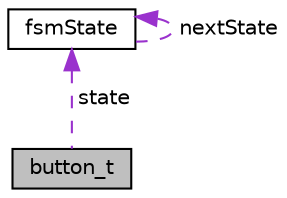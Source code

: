 digraph "button_t"
{
  edge [fontname="Helvetica",fontsize="10",labelfontname="Helvetica",labelfontsize="10"];
  node [fontname="Helvetica",fontsize="10",shape=record];
  Node1 [label="button_t",height=0.2,width=0.4,color="black", fillcolor="grey75", style="filled", fontcolor="black"];
  Node2 -> Node1 [dir="back",color="darkorchid3",fontsize="10",style="dashed",label=" state" ,fontname="Helvetica"];
  Node2 [label="fsmState",height=0.2,width=0.4,color="black", fillcolor="white", style="filled",URL="$structfsmState.html",tooltip="Formato de un estado de la maquina de estados finita. "];
  Node2 -> Node2 [dir="back",color="darkorchid3",fontsize="10",style="dashed",label=" nextState" ,fontname="Helvetica"];
}
